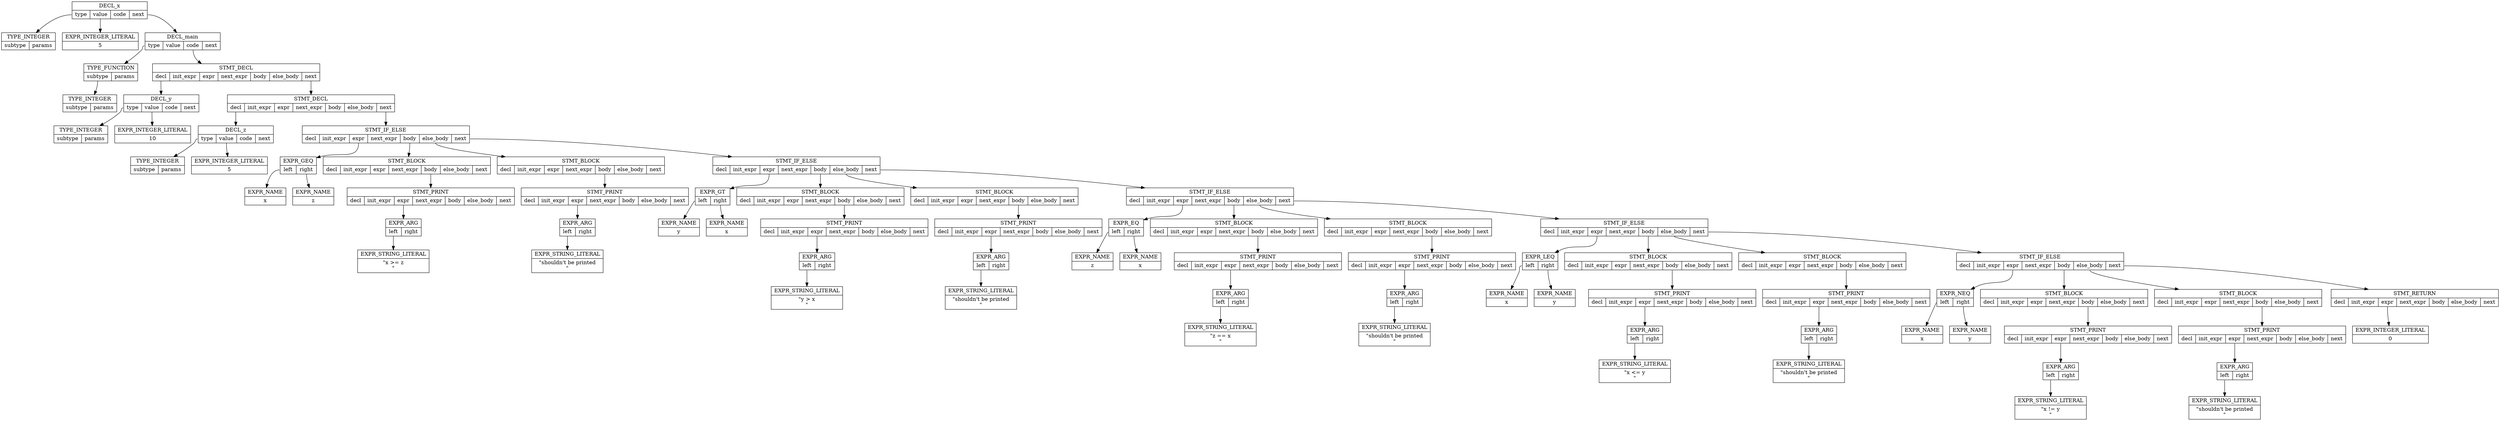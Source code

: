 digraph AST {

node [shape=record]

DECL_0 [label="{DECL_x | { <type> type | <value> value | <code> code | <next> next }}"];

TYPE_1 [label="{TYPE_INTEGER| { <subtype> subtype | <params> params}}"];

DECL_0:type -> TYPE_1;

EXPR_1 [label="{EXPR_INTEGER_LITERAL | { 5 }}"];

DECL_0:value -> EXPR_1;

DECL_0:next -> DECL_2;

DECL_2 [label="{DECL_main | { <type> type | <value> value | <code> code | <next> next }}"];

TYPE_3 [label="{TYPE_FUNCTION| { <subtype> subtype | <params> params}}"];

SUBTYPE_3 [label="{TYPE_INTEGER | { <subtype> subtype | <params> params }}"];

TYPE_3:subtype -> SUBTYPE_3;

DECL_2:type -> TYPE_3;

STMT_4 [label="{STMT_DECL | { <decl> decl | <init_expr> init_expr | <expr> expr | <next_expr> next_expr | <body> body | <else_body> else_body | <next> next }}"];

DECL_5 [label="{DECL_y | { <type> type | <value> value | <code> code | <next> next }}"];

TYPE_6 [label="{TYPE_INTEGER| { <subtype> subtype | <params> params}}"];

DECL_5:type -> TYPE_6;

EXPR_6 [label="{EXPR_INTEGER_LITERAL | { 10 }}"];

DECL_5:value -> EXPR_6;

STMT_4:decl -> DECL_5;

STMT_7 [label="{STMT_DECL | { <decl> decl | <init_expr> init_expr | <expr> expr | <next_expr> next_expr | <body> body | <else_body> else_body | <next> next }}"];

DECL_8 [label="{DECL_z | { <type> type | <value> value | <code> code | <next> next }}"];

TYPE_9 [label="{TYPE_INTEGER| { <subtype> subtype | <params> params}}"];

DECL_8:type -> TYPE_9;

EXPR_9 [label="{EXPR_INTEGER_LITERAL | { 5 }}"];

DECL_8:value -> EXPR_9;

STMT_7:decl -> DECL_8;

STMT_10 [label="{STMT_IF_ELSE | { <decl> decl | <init_expr> init_expr | <expr> expr | <next_expr> next_expr | <body> body | <else_body> else_body | <next> next }}"];

EXPR_11 [label="{EXPR_GEQ | { <left> left | <right> right }}"];

EXPR_12 [label="{EXPR_NAME | { x }}"];

EXPR_11:left -> EXPR_12;

EXPR_13 [label="{EXPR_NAME | { z }}"];

EXPR_11:right -> EXPR_13;

STMT_10:expr -> EXPR_11;

STMT_14 [label="{STMT_BLOCK | { <decl> decl | <init_expr> init_expr | <expr> expr | <next_expr> next_expr | <body> body | <else_body> else_body | <next> next }}"];

STMT_15 [label="{STMT_PRINT | { <decl> decl | <init_expr> init_expr | <expr> expr | <next_expr> next_expr | <body> body | <else_body> else_body | <next> next }}"];

EXPR_16 [label="{EXPR_ARG | { <left> left | <right> right }}"];

EXPR_17 [label="{EXPR_STRING_LITERAL | { \"x \>= z\n\" }}"];

EXPR_16:left -> EXPR_17;

STMT_15:expr -> EXPR_16;

STMT_14:body -> STMT_15;

STMT_10:body -> STMT_14;

STMT_18 [label="{STMT_BLOCK | { <decl> decl | <init_expr> init_expr | <expr> expr | <next_expr> next_expr | <body> body | <else_body> else_body | <next> next }}"];

STMT_19 [label="{STMT_PRINT | { <decl> decl | <init_expr> init_expr | <expr> expr | <next_expr> next_expr | <body> body | <else_body> else_body | <next> next }}"];

EXPR_20 [label="{EXPR_ARG | { <left> left | <right> right }}"];

EXPR_21 [label="{EXPR_STRING_LITERAL | { \"shouldn't be printed\n\" }}"];

EXPR_20:left -> EXPR_21;

STMT_19:expr -> EXPR_20;

STMT_18:body -> STMT_19;

STMT_10:else_body -> STMT_18;

STMT_22 [label="{STMT_IF_ELSE | { <decl> decl | <init_expr> init_expr | <expr> expr | <next_expr> next_expr | <body> body | <else_body> else_body | <next> next }}"];

EXPR_23 [label="{EXPR_GT | { <left> left | <right> right }}"];

EXPR_24 [label="{EXPR_NAME | { y }}"];

EXPR_23:left -> EXPR_24;

EXPR_25 [label="{EXPR_NAME | { x }}"];

EXPR_23:right -> EXPR_25;

STMT_22:expr -> EXPR_23;

STMT_26 [label="{STMT_BLOCK | { <decl> decl | <init_expr> init_expr | <expr> expr | <next_expr> next_expr | <body> body | <else_body> else_body | <next> next }}"];

STMT_27 [label="{STMT_PRINT | { <decl> decl | <init_expr> init_expr | <expr> expr | <next_expr> next_expr | <body> body | <else_body> else_body | <next> next }}"];

EXPR_28 [label="{EXPR_ARG | { <left> left | <right> right }}"];

EXPR_29 [label="{EXPR_STRING_LITERAL | { \"y \> x\n\" }}"];

EXPR_28:left -> EXPR_29;

STMT_27:expr -> EXPR_28;

STMT_26:body -> STMT_27;

STMT_22:body -> STMT_26;

STMT_30 [label="{STMT_BLOCK | { <decl> decl | <init_expr> init_expr | <expr> expr | <next_expr> next_expr | <body> body | <else_body> else_body | <next> next }}"];

STMT_31 [label="{STMT_PRINT | { <decl> decl | <init_expr> init_expr | <expr> expr | <next_expr> next_expr | <body> body | <else_body> else_body | <next> next }}"];

EXPR_32 [label="{EXPR_ARG | { <left> left | <right> right }}"];

EXPR_33 [label="{EXPR_STRING_LITERAL | { \"shouldn't be printed\n\" }}"];

EXPR_32:left -> EXPR_33;

STMT_31:expr -> EXPR_32;

STMT_30:body -> STMT_31;

STMT_22:else_body -> STMT_30;

STMT_34 [label="{STMT_IF_ELSE | { <decl> decl | <init_expr> init_expr | <expr> expr | <next_expr> next_expr | <body> body | <else_body> else_body | <next> next }}"];

EXPR_35 [label="{EXPR_EQ | { <left> left | <right> right }}"];

EXPR_36 [label="{EXPR_NAME | { z }}"];

EXPR_35:left -> EXPR_36;

EXPR_37 [label="{EXPR_NAME | { x }}"];

EXPR_35:right -> EXPR_37;

STMT_34:expr -> EXPR_35;

STMT_38 [label="{STMT_BLOCK | { <decl> decl | <init_expr> init_expr | <expr> expr | <next_expr> next_expr | <body> body | <else_body> else_body | <next> next }}"];

STMT_39 [label="{STMT_PRINT | { <decl> decl | <init_expr> init_expr | <expr> expr | <next_expr> next_expr | <body> body | <else_body> else_body | <next> next }}"];

EXPR_40 [label="{EXPR_ARG | { <left> left | <right> right }}"];

EXPR_41 [label="{EXPR_STRING_LITERAL | { \"z == x\n\" }}"];

EXPR_40:left -> EXPR_41;

STMT_39:expr -> EXPR_40;

STMT_38:body -> STMT_39;

STMT_34:body -> STMT_38;

STMT_42 [label="{STMT_BLOCK | { <decl> decl | <init_expr> init_expr | <expr> expr | <next_expr> next_expr | <body> body | <else_body> else_body | <next> next }}"];

STMT_43 [label="{STMT_PRINT | { <decl> decl | <init_expr> init_expr | <expr> expr | <next_expr> next_expr | <body> body | <else_body> else_body | <next> next }}"];

EXPR_44 [label="{EXPR_ARG | { <left> left | <right> right }}"];

EXPR_45 [label="{EXPR_STRING_LITERAL | { \"shouldn't be printed\n\" }}"];

EXPR_44:left -> EXPR_45;

STMT_43:expr -> EXPR_44;

STMT_42:body -> STMT_43;

STMT_34:else_body -> STMT_42;

STMT_46 [label="{STMT_IF_ELSE | { <decl> decl | <init_expr> init_expr | <expr> expr | <next_expr> next_expr | <body> body | <else_body> else_body | <next> next }}"];

EXPR_47 [label="{EXPR_LEQ | { <left> left | <right> right }}"];

EXPR_48 [label="{EXPR_NAME | { x }}"];

EXPR_47:left -> EXPR_48;

EXPR_49 [label="{EXPR_NAME | { y }}"];

EXPR_47:right -> EXPR_49;

STMT_46:expr -> EXPR_47;

STMT_50 [label="{STMT_BLOCK | { <decl> decl | <init_expr> init_expr | <expr> expr | <next_expr> next_expr | <body> body | <else_body> else_body | <next> next }}"];

STMT_51 [label="{STMT_PRINT | { <decl> decl | <init_expr> init_expr | <expr> expr | <next_expr> next_expr | <body> body | <else_body> else_body | <next> next }}"];

EXPR_52 [label="{EXPR_ARG | { <left> left | <right> right }}"];

EXPR_53 [label="{EXPR_STRING_LITERAL | { \"x \<= y\n\" }}"];

EXPR_52:left -> EXPR_53;

STMT_51:expr -> EXPR_52;

STMT_50:body -> STMT_51;

STMT_46:body -> STMT_50;

STMT_54 [label="{STMT_BLOCK | { <decl> decl | <init_expr> init_expr | <expr> expr | <next_expr> next_expr | <body> body | <else_body> else_body | <next> next }}"];

STMT_55 [label="{STMT_PRINT | { <decl> decl | <init_expr> init_expr | <expr> expr | <next_expr> next_expr | <body> body | <else_body> else_body | <next> next }}"];

EXPR_56 [label="{EXPR_ARG | { <left> left | <right> right }}"];

EXPR_57 [label="{EXPR_STRING_LITERAL | { \"shouldn't be printed\n\" }}"];

EXPR_56:left -> EXPR_57;

STMT_55:expr -> EXPR_56;

STMT_54:body -> STMT_55;

STMT_46:else_body -> STMT_54;

STMT_58 [label="{STMT_IF_ELSE | { <decl> decl | <init_expr> init_expr | <expr> expr | <next_expr> next_expr | <body> body | <else_body> else_body | <next> next }}"];

EXPR_59 [label="{EXPR_NEQ | { <left> left | <right> right }}"];

EXPR_60 [label="{EXPR_NAME | { x }}"];

EXPR_59:left -> EXPR_60;

EXPR_61 [label="{EXPR_NAME | { y }}"];

EXPR_59:right -> EXPR_61;

STMT_58:expr -> EXPR_59;

STMT_62 [label="{STMT_BLOCK | { <decl> decl | <init_expr> init_expr | <expr> expr | <next_expr> next_expr | <body> body | <else_body> else_body | <next> next }}"];

STMT_63 [label="{STMT_PRINT | { <decl> decl | <init_expr> init_expr | <expr> expr | <next_expr> next_expr | <body> body | <else_body> else_body | <next> next }}"];

EXPR_64 [label="{EXPR_ARG | { <left> left | <right> right }}"];

EXPR_65 [label="{EXPR_STRING_LITERAL | { \"x != y\n\" }}"];

EXPR_64:left -> EXPR_65;

STMT_63:expr -> EXPR_64;

STMT_62:body -> STMT_63;

STMT_58:body -> STMT_62;

STMT_66 [label="{STMT_BLOCK | { <decl> decl | <init_expr> init_expr | <expr> expr | <next_expr> next_expr | <body> body | <else_body> else_body | <next> next }}"];

STMT_67 [label="{STMT_PRINT | { <decl> decl | <init_expr> init_expr | <expr> expr | <next_expr> next_expr | <body> body | <else_body> else_body | <next> next }}"];

EXPR_68 [label="{EXPR_ARG | { <left> left | <right> right }}"];

EXPR_69 [label="{EXPR_STRING_LITERAL | { \"shouldn't be printed\n\" }}"];

EXPR_68:left -> EXPR_69;

STMT_67:expr -> EXPR_68;

STMT_66:body -> STMT_67;

STMT_58:else_body -> STMT_66;

STMT_70 [label="{STMT_RETURN | { <decl> decl | <init_expr> init_expr | <expr> expr | <next_expr> next_expr | <body> body | <else_body> else_body | <next> next }}"];

EXPR_71 [label="{EXPR_INTEGER_LITERAL | { 0 }}"];

STMT_70:expr -> EXPR_71;

STMT_58:next -> STMT_70;

STMT_46:next -> STMT_58;

STMT_34:next -> STMT_46;

STMT_22:next -> STMT_34;

STMT_10:next -> STMT_22;

STMT_7:next -> STMT_10;

STMT_4:next -> STMT_7;

DECL_2:code -> STMT_4;

}

